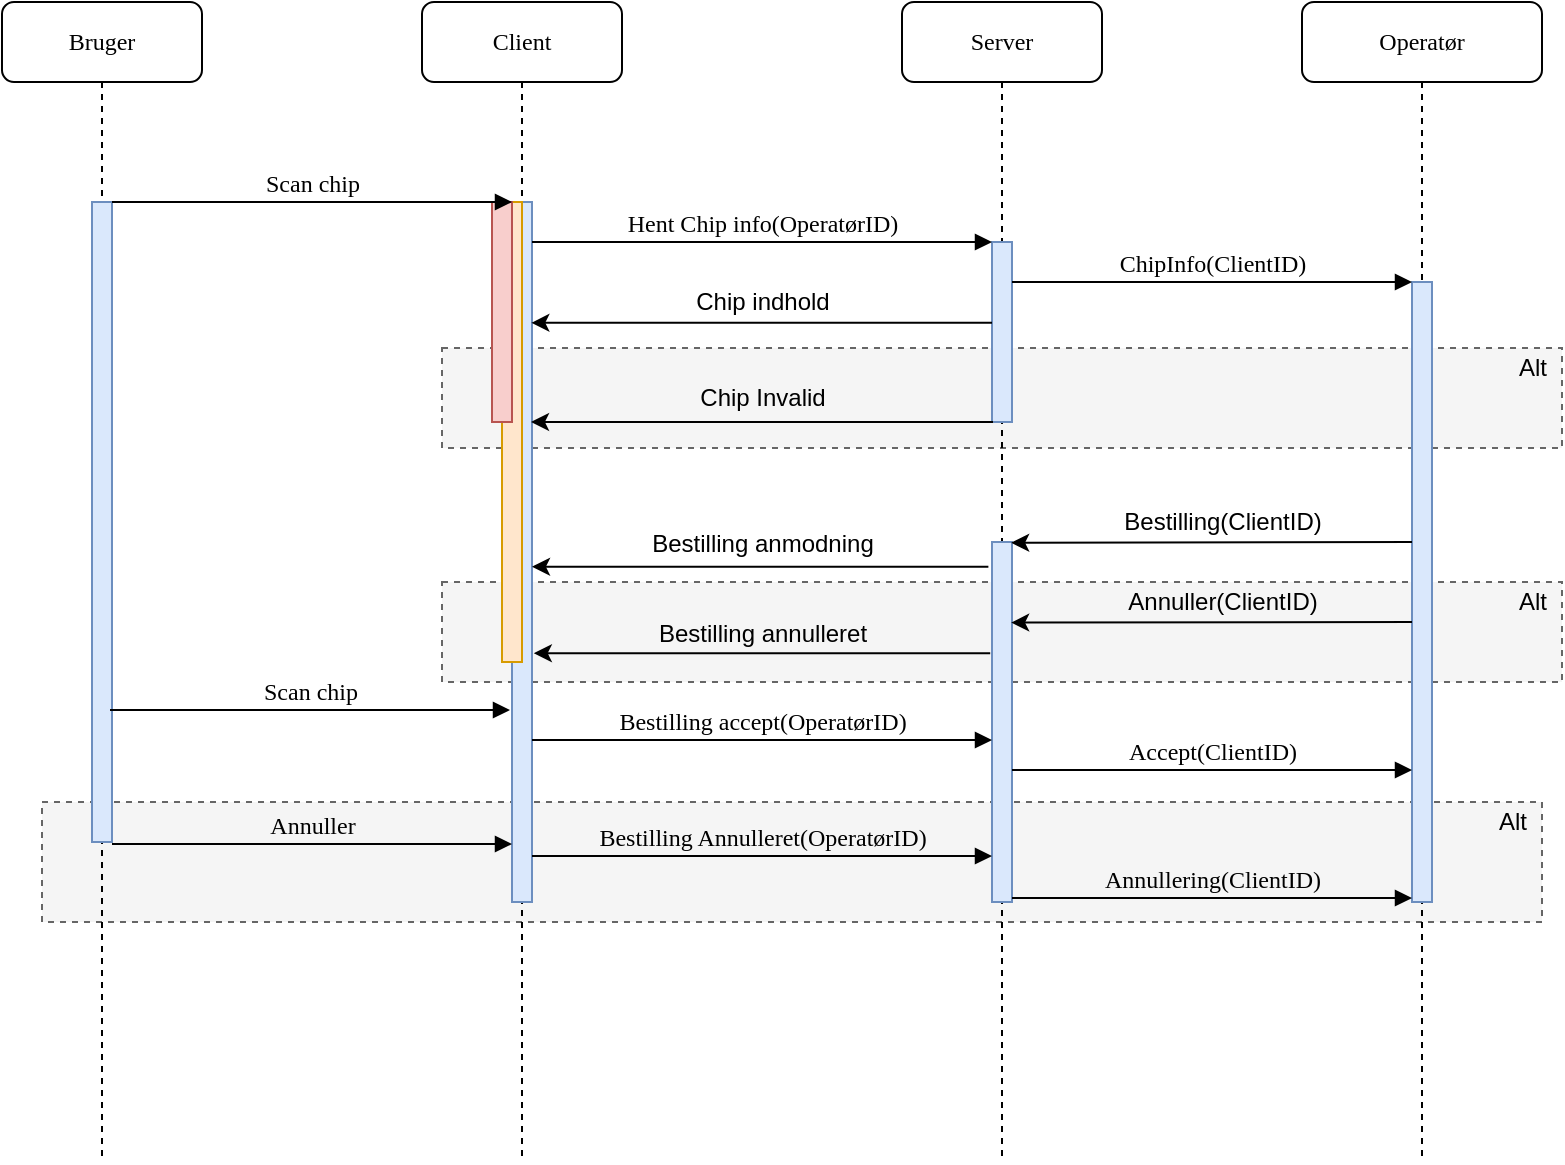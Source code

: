 <mxfile version="15.5.9" type="github">
  <diagram name="Page-1" id="13e1069c-82ec-6db2-03f1-153e76fe0fe0">
    <mxGraphModel dx="1422" dy="762" grid="1" gridSize="10" guides="1" tooltips="1" connect="1" arrows="1" fold="1" page="1" pageScale="1" pageWidth="827" pageHeight="1169" background="none" math="0" shadow="0">
      <root>
        <mxCell id="0" />
        <mxCell id="1" parent="0" />
        <mxCell id="Jvo0MO1hLO-w6ds4bpoB-28" value="" style="rounded=0;whiteSpace=wrap;html=1;dashed=1;fillColor=#f5f5f5;strokeColor=#666666;fontColor=#333333;" vertex="1" parent="1">
          <mxGeometry x="44" y="480" width="750" height="60" as="geometry" />
        </mxCell>
        <mxCell id="Jvo0MO1hLO-w6ds4bpoB-26" value="" style="rounded=0;whiteSpace=wrap;html=1;dashed=1;fillColor=#f5f5f5;strokeColor=#666666;fontColor=#333333;" vertex="1" parent="1">
          <mxGeometry x="244" y="370" width="560" height="50" as="geometry" />
        </mxCell>
        <mxCell id="7baba1c4bc27f4b0-4" value="Operatør" style="shape=umlLifeline;perimeter=lifelinePerimeter;whiteSpace=wrap;html=1;container=1;collapsible=0;recursiveResize=0;outlineConnect=0;rounded=1;shadow=0;comic=0;labelBackgroundColor=none;strokeWidth=1;fontFamily=Verdana;fontSize=12;align=center;" parent="1" vertex="1">
          <mxGeometry x="674" y="80" width="120" height="580" as="geometry" />
        </mxCell>
        <mxCell id="Jvo0MO1hLO-w6ds4bpoB-31" value="Alt" style="text;html=1;align=center;verticalAlign=middle;resizable=0;points=[];autosize=1;strokeColor=none;fillColor=none;" vertex="1" parent="7baba1c4bc27f4b0-4">
          <mxGeometry x="90" y="400" width="30" height="20" as="geometry" />
        </mxCell>
        <mxCell id="Jvo0MO1hLO-w6ds4bpoB-27" value="" style="rounded=0;whiteSpace=wrap;html=1;dashed=1;fillColor=#f5f5f5;strokeColor=#666666;fontColor=#333333;" vertex="1" parent="1">
          <mxGeometry x="244" y="253" width="560" height="50" as="geometry" />
        </mxCell>
        <mxCell id="7baba1c4bc27f4b0-2" value="Client" style="shape=umlLifeline;perimeter=lifelinePerimeter;whiteSpace=wrap;html=1;container=1;collapsible=0;recursiveResize=0;outlineConnect=0;rounded=1;shadow=0;comic=0;labelBackgroundColor=none;strokeWidth=1;fontFamily=Verdana;fontSize=12;align=center;" parent="1" vertex="1">
          <mxGeometry x="234" y="80" width="100" height="580" as="geometry" />
        </mxCell>
        <mxCell id="7baba1c4bc27f4b0-10" value="" style="html=1;points=[];perimeter=orthogonalPerimeter;rounded=0;shadow=0;comic=0;labelBackgroundColor=none;strokeWidth=1;fontFamily=Verdana;fontSize=12;align=center;fillColor=#dae8fc;strokeColor=#6c8ebf;" parent="7baba1c4bc27f4b0-2" vertex="1">
          <mxGeometry x="45" y="100" width="10" height="350" as="geometry" />
        </mxCell>
        <mxCell id="Jvo0MO1hLO-w6ds4bpoB-18" value="" style="html=1;points=[];perimeter=orthogonalPerimeter;rounded=0;shadow=0;comic=0;labelBackgroundColor=none;strokeWidth=1;fontFamily=Verdana;fontSize=12;align=center;fillColor=#ffe6cc;strokeColor=#d79b00;" vertex="1" parent="7baba1c4bc27f4b0-2">
          <mxGeometry x="40" y="100" width="10" height="230" as="geometry" />
        </mxCell>
        <mxCell id="Jvo0MO1hLO-w6ds4bpoB-23" value="" style="html=1;points=[];perimeter=orthogonalPerimeter;rounded=0;shadow=0;comic=0;labelBackgroundColor=none;strokeWidth=1;fontFamily=Verdana;fontSize=12;align=center;fillColor=#f8cecc;strokeColor=#b85450;" vertex="1" parent="7baba1c4bc27f4b0-2">
          <mxGeometry x="35" y="100" width="10" height="110" as="geometry" />
        </mxCell>
        <mxCell id="7baba1c4bc27f4b0-3" value="Server" style="shape=umlLifeline;perimeter=lifelinePerimeter;whiteSpace=wrap;html=1;container=1;collapsible=0;recursiveResize=0;outlineConnect=0;rounded=1;shadow=0;comic=0;labelBackgroundColor=none;strokeWidth=1;fontFamily=Verdana;fontSize=12;align=center;" parent="1" vertex="1">
          <mxGeometry x="474" y="80" width="100" height="580" as="geometry" />
        </mxCell>
        <mxCell id="7baba1c4bc27f4b0-13" value="" style="html=1;points=[];perimeter=orthogonalPerimeter;rounded=0;shadow=0;comic=0;labelBackgroundColor=none;strokeWidth=1;fontFamily=Verdana;fontSize=12;align=center;fillColor=#dae8fc;strokeColor=#6c8ebf;" parent="7baba1c4bc27f4b0-3" vertex="1">
          <mxGeometry x="45" y="120" width="10" height="90" as="geometry" />
        </mxCell>
        <mxCell id="Jvo0MO1hLO-w6ds4bpoB-6" value="" style="html=1;points=[];perimeter=orthogonalPerimeter;rounded=0;shadow=0;comic=0;labelBackgroundColor=none;strokeWidth=1;fontFamily=Verdana;fontSize=12;align=center;fillColor=#dae8fc;strokeColor=#6c8ebf;" vertex="1" parent="7baba1c4bc27f4b0-3">
          <mxGeometry x="45" y="270" width="10" height="180" as="geometry" />
        </mxCell>
        <mxCell id="7baba1c4bc27f4b0-16" value="" style="html=1;points=[];perimeter=orthogonalPerimeter;rounded=0;shadow=0;comic=0;labelBackgroundColor=none;strokeWidth=1;fontFamily=Verdana;fontSize=12;align=center;fillColor=#dae8fc;strokeColor=#6c8ebf;" parent="1" vertex="1">
          <mxGeometry x="729" y="220" width="10" height="310" as="geometry" />
        </mxCell>
        <mxCell id="7baba1c4bc27f4b0-8" value="Bruger" style="shape=umlLifeline;perimeter=lifelinePerimeter;whiteSpace=wrap;html=1;container=1;collapsible=0;recursiveResize=0;outlineConnect=0;rounded=1;shadow=0;comic=0;labelBackgroundColor=none;strokeWidth=1;fontFamily=Verdana;fontSize=12;align=center;" parent="1" vertex="1">
          <mxGeometry x="24" y="80" width="100" height="580" as="geometry" />
        </mxCell>
        <mxCell id="7baba1c4bc27f4b0-9" value="" style="html=1;points=[];perimeter=orthogonalPerimeter;rounded=0;shadow=0;comic=0;labelBackgroundColor=none;strokeWidth=1;fontFamily=Verdana;fontSize=12;align=center;fillColor=#dae8fc;strokeColor=#6c8ebf;" parent="7baba1c4bc27f4b0-8" vertex="1">
          <mxGeometry x="45" y="100" width="10" height="320" as="geometry" />
        </mxCell>
        <mxCell id="7baba1c4bc27f4b0-17" value="ChipInfo(ClientID)" style="html=1;verticalAlign=bottom;endArrow=block;labelBackgroundColor=none;fontFamily=Verdana;fontSize=12;edgeStyle=elbowEdgeStyle;elbow=vertical;" parent="1" source="7baba1c4bc27f4b0-13" target="7baba1c4bc27f4b0-16" edge="1">
          <mxGeometry relative="1" as="geometry">
            <mxPoint x="584" y="220" as="sourcePoint" />
            <Array as="points">
              <mxPoint x="534" y="220" />
            </Array>
          </mxGeometry>
        </mxCell>
        <mxCell id="7baba1c4bc27f4b0-11" value="Scan chip" style="html=1;verticalAlign=bottom;endArrow=block;entryX=0;entryY=0;labelBackgroundColor=none;fontFamily=Verdana;fontSize=12;edgeStyle=elbowEdgeStyle;elbow=vertical;" parent="1" source="7baba1c4bc27f4b0-9" target="7baba1c4bc27f4b0-10" edge="1">
          <mxGeometry relative="1" as="geometry">
            <mxPoint x="144" y="190" as="sourcePoint" />
          </mxGeometry>
        </mxCell>
        <mxCell id="7baba1c4bc27f4b0-14" value="Hent Chip info(OperatørID)" style="html=1;verticalAlign=bottom;endArrow=block;entryX=0;entryY=0;labelBackgroundColor=none;fontFamily=Verdana;fontSize=12;edgeStyle=elbowEdgeStyle;elbow=vertical;" parent="1" source="7baba1c4bc27f4b0-10" target="7baba1c4bc27f4b0-13" edge="1">
          <mxGeometry relative="1" as="geometry">
            <mxPoint x="364" y="200" as="sourcePoint" />
          </mxGeometry>
        </mxCell>
        <mxCell id="Jvo0MO1hLO-w6ds4bpoB-2" value="" style="endArrow=classic;html=1;rounded=0;entryX=0.967;entryY=0.14;entryDx=0;entryDy=0;entryPerimeter=0;" edge="1" parent="1">
          <mxGeometry width="50" height="50" relative="1" as="geometry">
            <mxPoint x="519" y="240.4" as="sourcePoint" />
            <mxPoint x="288.67" y="240.4" as="targetPoint" />
          </mxGeometry>
        </mxCell>
        <mxCell id="Jvo0MO1hLO-w6ds4bpoB-3" value="Chip indhold" style="text;html=1;align=center;verticalAlign=middle;resizable=0;points=[];autosize=1;strokeColor=none;fillColor=none;" vertex="1" parent="1">
          <mxGeometry x="364" y="220" width="80" height="20" as="geometry" />
        </mxCell>
        <mxCell id="Jvo0MO1hLO-w6ds4bpoB-4" value="" style="endArrow=classic;html=1;rounded=0;entryX=0.9;entryY=0.265;entryDx=0;entryDy=0;entryPerimeter=0;" edge="1" parent="1">
          <mxGeometry width="50" height="50" relative="1" as="geometry">
            <mxPoint x="519.5" y="290.0" as="sourcePoint" />
            <mxPoint x="288.5" y="290.0" as="targetPoint" />
          </mxGeometry>
        </mxCell>
        <mxCell id="Jvo0MO1hLO-w6ds4bpoB-5" value="Chip Invalid" style="text;html=1;align=center;verticalAlign=middle;resizable=0;points=[];autosize=1;strokeColor=none;fillColor=none;" vertex="1" parent="1">
          <mxGeometry x="364" y="268" width="80" height="20" as="geometry" />
        </mxCell>
        <mxCell id="Jvo0MO1hLO-w6ds4bpoB-7" value="" style="endArrow=classic;html=1;rounded=0;entryX=0.958;entryY=0.002;entryDx=0;entryDy=0;entryPerimeter=0;" edge="1" parent="1" target="Jvo0MO1hLO-w6ds4bpoB-6">
          <mxGeometry width="50" height="50" relative="1" as="geometry">
            <mxPoint x="729.0" y="350.0" as="sourcePoint" />
            <mxPoint x="534" y="350" as="targetPoint" />
          </mxGeometry>
        </mxCell>
        <mxCell id="Jvo0MO1hLO-w6ds4bpoB-9" value="Bestilling(ClientID)" style="text;html=1;align=center;verticalAlign=middle;resizable=0;points=[];autosize=1;strokeColor=none;fillColor=none;" vertex="1" parent="1">
          <mxGeometry x="579" y="330" width="110" height="20" as="geometry" />
        </mxCell>
        <mxCell id="Jvo0MO1hLO-w6ds4bpoB-10" value="" style="endArrow=classic;html=1;rounded=0;exitX=-0.181;exitY=0.163;exitDx=0;exitDy=0;exitPerimeter=0;" edge="1" parent="1">
          <mxGeometry width="50" height="50" relative="1" as="geometry">
            <mxPoint x="517.19" y="362.34" as="sourcePoint" />
            <mxPoint x="289" y="362.34" as="targetPoint" />
          </mxGeometry>
        </mxCell>
        <mxCell id="Jvo0MO1hLO-w6ds4bpoB-11" value="Bestilling anmodning" style="text;html=1;align=center;verticalAlign=middle;resizable=0;points=[];autosize=1;strokeColor=none;fillColor=none;" vertex="1" parent="1">
          <mxGeometry x="339" y="341" width="130" height="20" as="geometry" />
        </mxCell>
        <mxCell id="Jvo0MO1hLO-w6ds4bpoB-12" value="Scan chip" style="html=1;verticalAlign=bottom;endArrow=block;entryX=0;entryY=0;labelBackgroundColor=none;fontFamily=Verdana;fontSize=12;edgeStyle=elbowEdgeStyle;elbow=vertical;" edge="1" parent="1">
          <mxGeometry relative="1" as="geometry">
            <mxPoint x="78" y="434" as="sourcePoint" />
            <mxPoint x="278" y="434.0" as="targetPoint" />
          </mxGeometry>
        </mxCell>
        <mxCell id="Jvo0MO1hLO-w6ds4bpoB-13" value="Bestilling accept(OperatørID)" style="html=1;verticalAlign=bottom;endArrow=block;entryX=0;entryY=0;labelBackgroundColor=none;fontFamily=Verdana;fontSize=12;edgeStyle=elbowEdgeStyle;elbow=vertical;" edge="1" parent="1">
          <mxGeometry relative="1" as="geometry">
            <mxPoint x="289" y="449" as="sourcePoint" />
            <mxPoint x="519" y="449.0" as="targetPoint" />
          </mxGeometry>
        </mxCell>
        <mxCell id="Jvo0MO1hLO-w6ds4bpoB-14" value="Bestilling Annulleret(OperatørID)" style="html=1;verticalAlign=bottom;endArrow=block;entryX=0;entryY=0;labelBackgroundColor=none;fontFamily=Verdana;fontSize=12;edgeStyle=elbowEdgeStyle;elbow=vertical;" edge="1" parent="1">
          <mxGeometry relative="1" as="geometry">
            <mxPoint x="289" y="507" as="sourcePoint" />
            <mxPoint x="519" y="507" as="targetPoint" />
            <mxPoint as="offset" />
          </mxGeometry>
        </mxCell>
        <mxCell id="Jvo0MO1hLO-w6ds4bpoB-15" value="Annullering(ClientID)" style="html=1;verticalAlign=bottom;endArrow=block;labelBackgroundColor=none;fontFamily=Verdana;fontSize=12;edgeStyle=elbowEdgeStyle;elbow=vertical;" edge="1" parent="1">
          <mxGeometry relative="1" as="geometry">
            <mxPoint x="529" y="528" as="sourcePoint" />
            <Array as="points">
              <mxPoint x="534" y="528" />
            </Array>
            <mxPoint x="729" y="528" as="targetPoint" />
          </mxGeometry>
        </mxCell>
        <mxCell id="Jvo0MO1hLO-w6ds4bpoB-16" value="Accept(ClientID)" style="html=1;verticalAlign=bottom;endArrow=block;labelBackgroundColor=none;fontFamily=Verdana;fontSize=12;edgeStyle=elbowEdgeStyle;elbow=vertical;" edge="1" parent="1">
          <mxGeometry relative="1" as="geometry">
            <mxPoint x="529" y="464" as="sourcePoint" />
            <Array as="points">
              <mxPoint x="534" y="464" />
            </Array>
            <mxPoint x="729" y="464" as="targetPoint" />
          </mxGeometry>
        </mxCell>
        <mxCell id="Jvo0MO1hLO-w6ds4bpoB-17" value="Annuller" style="html=1;verticalAlign=bottom;endArrow=block;entryX=0;entryY=0;labelBackgroundColor=none;fontFamily=Verdana;fontSize=12;edgeStyle=elbowEdgeStyle;elbow=vertical;" edge="1" parent="1">
          <mxGeometry relative="1" as="geometry">
            <mxPoint x="79" y="501" as="sourcePoint" />
            <mxPoint x="279" y="501.0" as="targetPoint" />
          </mxGeometry>
        </mxCell>
        <mxCell id="Jvo0MO1hLO-w6ds4bpoB-19" value="" style="endArrow=classic;html=1;rounded=0;entryX=0.958;entryY=0.002;entryDx=0;entryDy=0;entryPerimeter=0;" edge="1" parent="1">
          <mxGeometry width="50" height="50" relative="1" as="geometry">
            <mxPoint x="729.0" y="390.0" as="sourcePoint" />
            <mxPoint x="528.58" y="390.3" as="targetPoint" />
          </mxGeometry>
        </mxCell>
        <mxCell id="Jvo0MO1hLO-w6ds4bpoB-20" value="Annuller(ClientID)" style="text;html=1;align=center;verticalAlign=middle;resizable=0;points=[];autosize=1;strokeColor=none;fillColor=none;" vertex="1" parent="1">
          <mxGeometry x="579" y="370" width="110" height="20" as="geometry" />
        </mxCell>
        <mxCell id="Jvo0MO1hLO-w6ds4bpoB-21" value="" style="endArrow=classic;html=1;rounded=0;exitX=-0.181;exitY=0.163;exitDx=0;exitDy=0;exitPerimeter=0;" edge="1" parent="1">
          <mxGeometry width="50" height="50" relative="1" as="geometry">
            <mxPoint x="518.1" y="405.58" as="sourcePoint" />
            <mxPoint x="289.91" y="405.58" as="targetPoint" />
          </mxGeometry>
        </mxCell>
        <mxCell id="Jvo0MO1hLO-w6ds4bpoB-22" value="Bestilling annulleret" style="text;html=1;align=center;verticalAlign=middle;resizable=0;points=[];autosize=1;strokeColor=none;fillColor=none;" vertex="1" parent="1">
          <mxGeometry x="344" y="386" width="120" height="20" as="geometry" />
        </mxCell>
        <mxCell id="Jvo0MO1hLO-w6ds4bpoB-29" value="Alt" style="text;html=1;align=center;verticalAlign=middle;resizable=0;points=[];autosize=1;strokeColor=none;fillColor=none;" vertex="1" parent="1">
          <mxGeometry x="774" y="253" width="30" height="20" as="geometry" />
        </mxCell>
        <mxCell id="Jvo0MO1hLO-w6ds4bpoB-30" value="Alt" style="text;html=1;align=center;verticalAlign=middle;resizable=0;points=[];autosize=1;strokeColor=none;fillColor=none;" vertex="1" parent="1">
          <mxGeometry x="774" y="370" width="30" height="20" as="geometry" />
        </mxCell>
      </root>
    </mxGraphModel>
  </diagram>
</mxfile>
